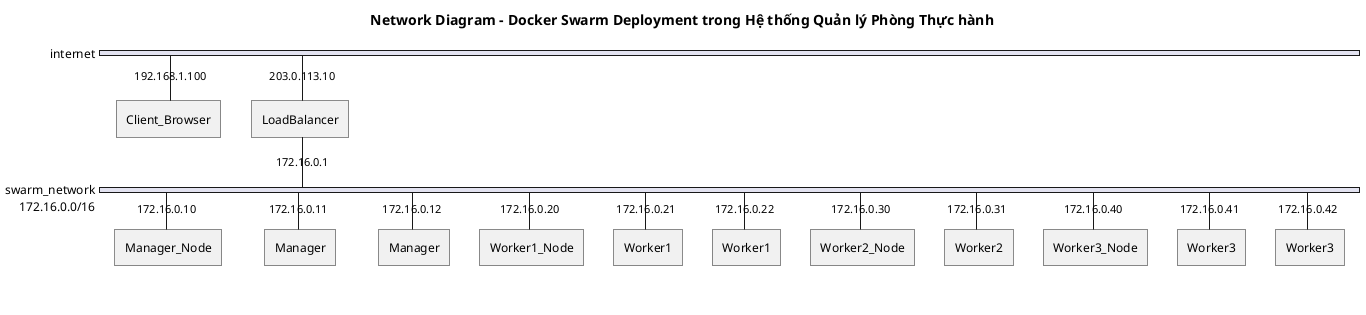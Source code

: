 @startuml container-network
title Network Diagram - Docker Swarm Deployment trong Hệ thống Quản lý Phòng Thực hành

nwdiag {
  network internet {
    width = full
    Client_Browser [address = "192.168.1.100"];
    LoadBalancer [address = "203.0.113.10"];
  }
  
  network swarm_network {
    width = full
    address = "172.16.0.0/16"
    
    LoadBalancer [address = "172.16.0.1"];
    
    // Manager Node (192.168.56.23)
    Manager_Node [address = "172.16.0.10"];
    Frontend [address = "172.16.0.11", description = "Manager"];
    API_Gateway [address = "172.16.0.12", description = "Manager"];
    
    // Worker 1 Node
    Worker1_Node [address = "172.16.0.20"];
    User_Service [address = "172.16.0.21", description = "Worker1"];
    Room_Service [address = "172.16.0.22", description = "Worker1"];
    
    // Worker 2 Node
    Worker2_Node [address = "172.16.0.30"];
    Computer_Service [address = "172.16.0.31", description = "Worker2"];
    
    // Worker 3 Node (DB Only)
    Worker3_Node [address = "172.16.0.40"];
    NATS_Server [address = "172.16.0.41", description = "Worker3"];
    PostgreSQL_Master [address = "172.16.0.42", description = "Worker3"];
  }
}

@enduml
